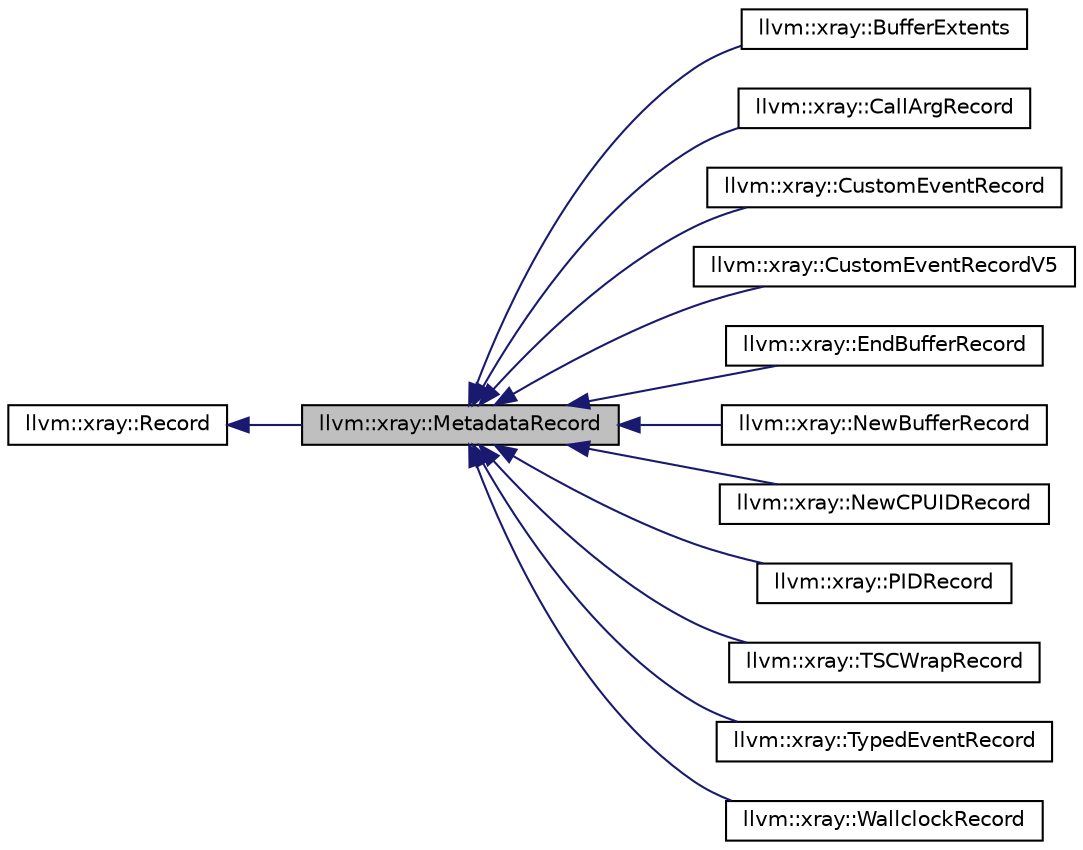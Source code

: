 digraph "llvm::xray::MetadataRecord"
{
 // LATEX_PDF_SIZE
  bgcolor="transparent";
  edge [fontname="Helvetica",fontsize="10",labelfontname="Helvetica",labelfontsize="10"];
  node [fontname="Helvetica",fontsize="10",shape=record];
  rankdir="LR";
  Node1 [label="llvm::xray::MetadataRecord",height=0.2,width=0.4,color="black", fillcolor="grey75", style="filled", fontcolor="black",tooltip=" "];
  Node2 -> Node1 [dir="back",color="midnightblue",fontsize="10",style="solid",fontname="Helvetica"];
  Node2 [label="llvm::xray::Record",height=0.2,width=0.4,color="black",URL="$classllvm_1_1xray_1_1Record.html",tooltip=" "];
  Node1 -> Node3 [dir="back",color="midnightblue",fontsize="10",style="solid",fontname="Helvetica"];
  Node3 [label="llvm::xray::BufferExtents",height=0.2,width=0.4,color="black",URL="$classllvm_1_1xray_1_1BufferExtents.html",tooltip=" "];
  Node1 -> Node4 [dir="back",color="midnightblue",fontsize="10",style="solid",fontname="Helvetica"];
  Node4 [label="llvm::xray::CallArgRecord",height=0.2,width=0.4,color="black",URL="$classllvm_1_1xray_1_1CallArgRecord.html",tooltip=" "];
  Node1 -> Node5 [dir="back",color="midnightblue",fontsize="10",style="solid",fontname="Helvetica"];
  Node5 [label="llvm::xray::CustomEventRecord",height=0.2,width=0.4,color="black",URL="$classllvm_1_1xray_1_1CustomEventRecord.html",tooltip=" "];
  Node1 -> Node6 [dir="back",color="midnightblue",fontsize="10",style="solid",fontname="Helvetica"];
  Node6 [label="llvm::xray::CustomEventRecordV5",height=0.2,width=0.4,color="black",URL="$classllvm_1_1xray_1_1CustomEventRecordV5.html",tooltip=" "];
  Node1 -> Node7 [dir="back",color="midnightblue",fontsize="10",style="solid",fontname="Helvetica"];
  Node7 [label="llvm::xray::EndBufferRecord",height=0.2,width=0.4,color="black",URL="$classllvm_1_1xray_1_1EndBufferRecord.html",tooltip=" "];
  Node1 -> Node8 [dir="back",color="midnightblue",fontsize="10",style="solid",fontname="Helvetica"];
  Node8 [label="llvm::xray::NewBufferRecord",height=0.2,width=0.4,color="black",URL="$classllvm_1_1xray_1_1NewBufferRecord.html",tooltip=" "];
  Node1 -> Node9 [dir="back",color="midnightblue",fontsize="10",style="solid",fontname="Helvetica"];
  Node9 [label="llvm::xray::NewCPUIDRecord",height=0.2,width=0.4,color="black",URL="$classllvm_1_1xray_1_1NewCPUIDRecord.html",tooltip=" "];
  Node1 -> Node10 [dir="back",color="midnightblue",fontsize="10",style="solid",fontname="Helvetica"];
  Node10 [label="llvm::xray::PIDRecord",height=0.2,width=0.4,color="black",URL="$classllvm_1_1xray_1_1PIDRecord.html",tooltip=" "];
  Node1 -> Node11 [dir="back",color="midnightblue",fontsize="10",style="solid",fontname="Helvetica"];
  Node11 [label="llvm::xray::TSCWrapRecord",height=0.2,width=0.4,color="black",URL="$classllvm_1_1xray_1_1TSCWrapRecord.html",tooltip=" "];
  Node1 -> Node12 [dir="back",color="midnightblue",fontsize="10",style="solid",fontname="Helvetica"];
  Node12 [label="llvm::xray::TypedEventRecord",height=0.2,width=0.4,color="black",URL="$classllvm_1_1xray_1_1TypedEventRecord.html",tooltip=" "];
  Node1 -> Node13 [dir="back",color="midnightblue",fontsize="10",style="solid",fontname="Helvetica"];
  Node13 [label="llvm::xray::WallclockRecord",height=0.2,width=0.4,color="black",URL="$classllvm_1_1xray_1_1WallclockRecord.html",tooltip=" "];
}

